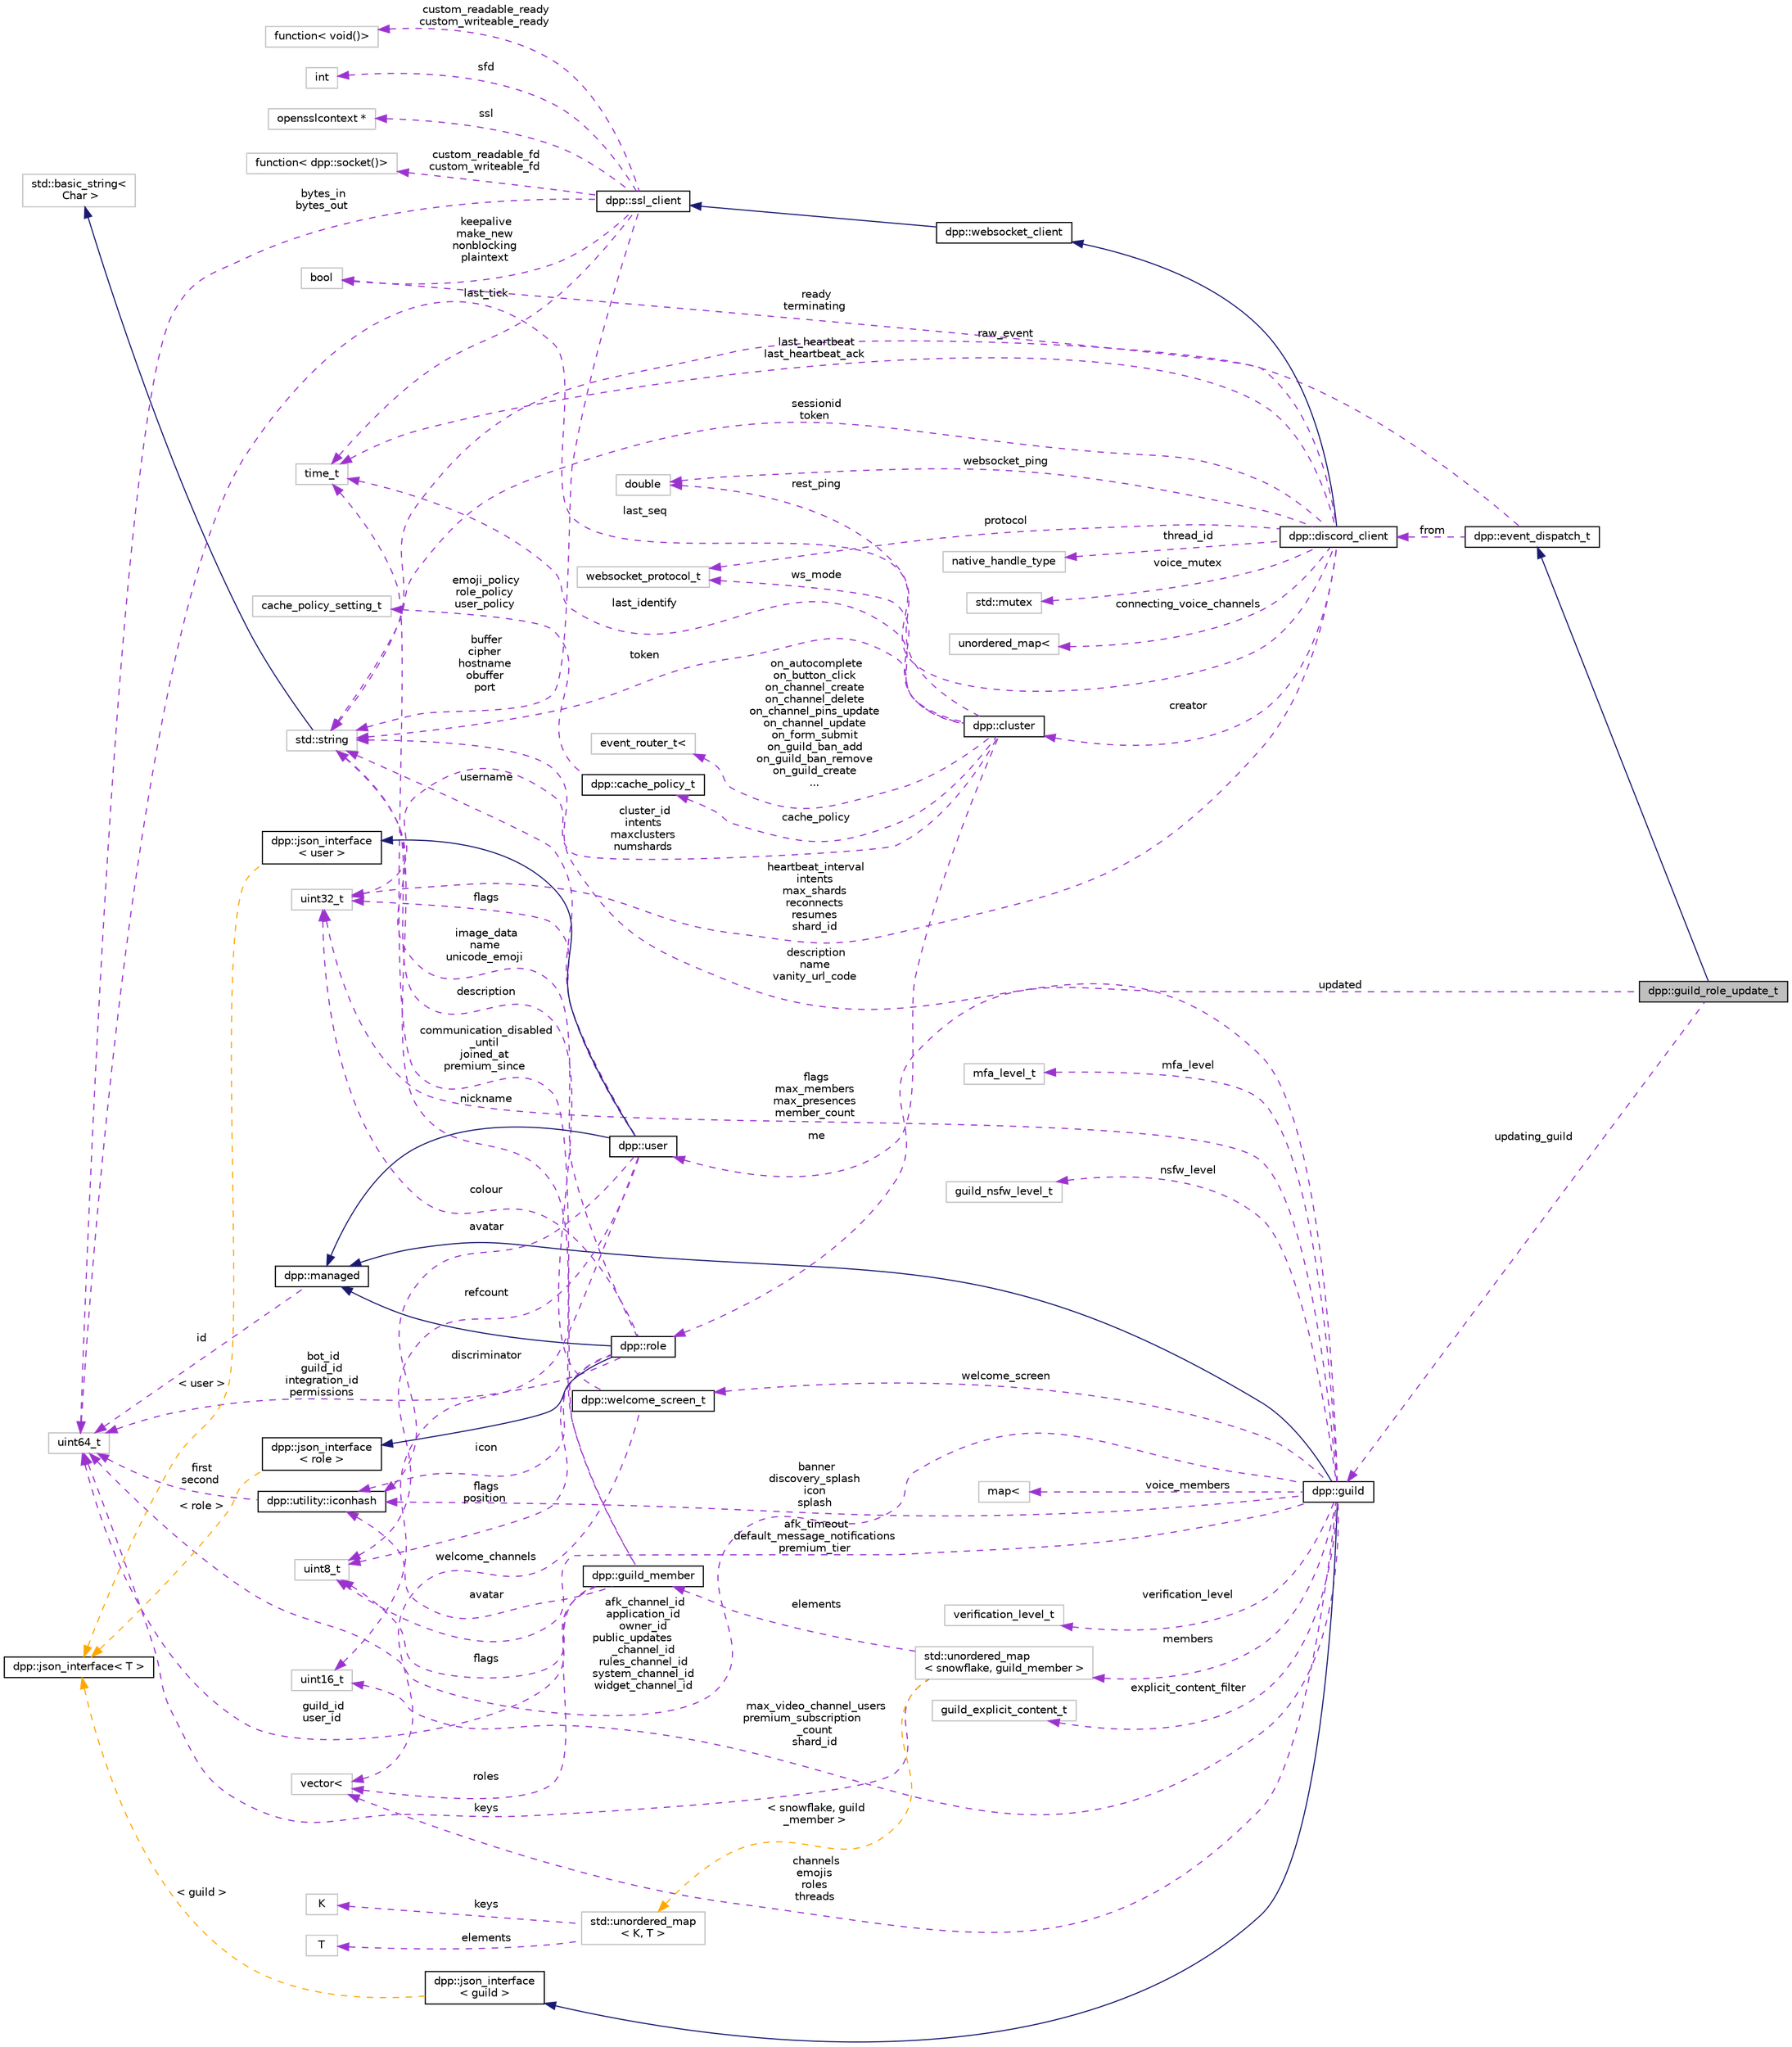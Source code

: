 digraph "dpp::guild_role_update_t"
{
 // INTERACTIVE_SVG=YES
 // LATEX_PDF_SIZE
  bgcolor="transparent";
  edge [fontname="Helvetica",fontsize="10",labelfontname="Helvetica",labelfontsize="10"];
  node [fontname="Helvetica",fontsize="10",shape=record];
  rankdir="LR";
  Node1 [label="dpp::guild_role_update_t",height=0.2,width=0.4,color="black", fillcolor="grey75", style="filled", fontcolor="black",tooltip="Guild role update."];
  Node2 -> Node1 [dir="back",color="midnightblue",fontsize="10",style="solid",fontname="Helvetica"];
  Node2 [label="dpp::event_dispatch_t",height=0.2,width=0.4,color="black",URL="$structdpp_1_1event__dispatch__t.html",tooltip="Base event parameter struct. Each event you receive from the library will have its parameter derived ..."];
  Node3 -> Node2 [dir="back",color="darkorchid3",fontsize="10",style="dashed",label=" raw_event" ,fontname="Helvetica"];
  Node3 [label="std::string",height=0.2,width=0.4,color="grey75",tooltip=" "];
  Node4 -> Node3 [dir="back",color="midnightblue",fontsize="10",style="solid",fontname="Helvetica"];
  Node4 [label="std::basic_string\<\l Char \>",height=0.2,width=0.4,color="grey75",tooltip=" "];
  Node5 -> Node2 [dir="back",color="darkorchid3",fontsize="10",style="dashed",label=" from" ,fontname="Helvetica"];
  Node5 [label="dpp::discord_client",height=0.2,width=0.4,color="black",URL="$classdpp_1_1discord__client.html",tooltip="Implements a discord client. Each discord_client connects to one shard and derives from a websocket c..."];
  Node6 -> Node5 [dir="back",color="midnightblue",fontsize="10",style="solid",fontname="Helvetica"];
  Node6 [label="dpp::websocket_client",height=0.2,width=0.4,color="black",URL="$classdpp_1_1websocket__client.html",tooltip="Implements a websocket client based on the SSL client."];
  Node7 -> Node6 [dir="back",color="midnightblue",fontsize="10",style="solid",fontname="Helvetica"];
  Node7 [label="dpp::ssl_client",height=0.2,width=0.4,color="black",URL="$classdpp_1_1ssl__client.html",tooltip="Implements a simple non-blocking SSL stream client."];
  Node3 -> Node7 [dir="back",color="darkorchid3",fontsize="10",style="dashed",label=" buffer\ncipher\nhostname\nobuffer\nport" ,fontname="Helvetica"];
  Node8 -> Node7 [dir="back",color="darkorchid3",fontsize="10",style="dashed",label=" keepalive\nmake_new\nnonblocking\nplaintext" ,fontname="Helvetica"];
  Node8 [label="bool",height=0.2,width=0.4,color="grey75",tooltip=" "];
  Node9 -> Node7 [dir="back",color="darkorchid3",fontsize="10",style="dashed",label=" sfd" ,fontname="Helvetica"];
  Node9 [label="int",height=0.2,width=0.4,color="grey75",tooltip=" "];
  Node10 -> Node7 [dir="back",color="darkorchid3",fontsize="10",style="dashed",label=" ssl" ,fontname="Helvetica"];
  Node10 [label="opensslcontext *",height=0.2,width=0.4,color="grey75",tooltip=" "];
  Node11 -> Node7 [dir="back",color="darkorchid3",fontsize="10",style="dashed",label=" last_tick" ,fontname="Helvetica"];
  Node11 [label="time_t",height=0.2,width=0.4,color="grey75",tooltip=" "];
  Node12 -> Node7 [dir="back",color="darkorchid3",fontsize="10",style="dashed",label=" bytes_in\nbytes_out" ,fontname="Helvetica"];
  Node12 [label="uint64_t",height=0.2,width=0.4,color="grey75",tooltip=" "];
  Node13 -> Node7 [dir="back",color="darkorchid3",fontsize="10",style="dashed",label=" custom_readable_fd\ncustom_writeable_fd" ,fontname="Helvetica"];
  Node13 [label="function\< dpp::socket()\>",height=0.2,width=0.4,color="grey75",tooltip=" "];
  Node14 -> Node7 [dir="back",color="darkorchid3",fontsize="10",style="dashed",label=" custom_readable_ready\ncustom_writeable_ready" ,fontname="Helvetica"];
  Node14 [label="function\< void()\>",height=0.2,width=0.4,color="grey75",tooltip=" "];
  Node8 -> Node5 [dir="back",color="darkorchid3",fontsize="10",style="dashed",label=" ready\nterminating" ,fontname="Helvetica"];
  Node15 -> Node5 [dir="back",color="darkorchid3",fontsize="10",style="dashed",label=" creator" ,fontname="Helvetica"];
  Node15 [label="dpp::cluster",height=0.2,width=0.4,color="black",URL="$classdpp_1_1cluster.html",tooltip="The cluster class represents a group of shards and a command queue for sending and receiving commands..."];
  Node3 -> Node15 [dir="back",color="darkorchid3",fontsize="10",style="dashed",label=" token" ,fontname="Helvetica"];
  Node11 -> Node15 [dir="back",color="darkorchid3",fontsize="10",style="dashed",label=" last_identify" ,fontname="Helvetica"];
  Node16 -> Node15 [dir="back",color="darkorchid3",fontsize="10",style="dashed",label=" cluster_id\nintents\nmaxclusters\nnumshards" ,fontname="Helvetica"];
  Node16 [label="uint32_t",height=0.2,width=0.4,color="grey75",tooltip=" "];
  Node17 -> Node15 [dir="back",color="darkorchid3",fontsize="10",style="dashed",label=" rest_ping" ,fontname="Helvetica"];
  Node17 [label="double",height=0.2,width=0.4,color="grey75",tooltip=" "];
  Node18 -> Node15 [dir="back",color="darkorchid3",fontsize="10",style="dashed",label=" me" ,fontname="Helvetica"];
  Node18 [label="dpp::user",height=0.2,width=0.4,color="black",URL="$classdpp_1_1user.html",tooltip="Represents a user on discord. May or may not be a member of a dpp::guild."];
  Node19 -> Node18 [dir="back",color="midnightblue",fontsize="10",style="solid",fontname="Helvetica"];
  Node19 [label="dpp::managed",height=0.2,width=0.4,color="black",URL="$classdpp_1_1managed.html",tooltip="The managed class is the base class for various types that can be stored in a cache that are identifi..."];
  Node12 -> Node19 [dir="back",color="darkorchid3",fontsize="10",style="dashed",label=" id" ,fontname="Helvetica"];
  Node20 -> Node18 [dir="back",color="midnightblue",fontsize="10",style="solid",fontname="Helvetica"];
  Node20 [label="dpp::json_interface\l\< user \>",height=0.2,width=0.4,color="black",URL="$structdpp_1_1json__interface.html",tooltip=" "];
  Node21 -> Node20 [dir="back",color="orange",fontsize="10",style="dashed",label=" \< user \>" ,fontname="Helvetica"];
  Node21 [label="dpp::json_interface\< T \>",height=0.2,width=0.4,color="black",URL="$structdpp_1_1json__interface.html",tooltip="Represents an interface for an object that can optionally implement functions for converting to and f..."];
  Node3 -> Node18 [dir="back",color="darkorchid3",fontsize="10",style="dashed",label=" username" ,fontname="Helvetica"];
  Node22 -> Node18 [dir="back",color="darkorchid3",fontsize="10",style="dashed",label=" avatar" ,fontname="Helvetica"];
  Node22 [label="dpp::utility::iconhash",height=0.2,width=0.4,color="black",URL="$structdpp_1_1utility_1_1iconhash.html",tooltip="Store a 128 bit icon hash (profile picture, server icon etc) as a 128 bit binary value made of two ui..."];
  Node12 -> Node22 [dir="back",color="darkorchid3",fontsize="10",style="dashed",label=" first\nsecond" ,fontname="Helvetica"];
  Node16 -> Node18 [dir="back",color="darkorchid3",fontsize="10",style="dashed",label=" flags" ,fontname="Helvetica"];
  Node23 -> Node18 [dir="back",color="darkorchid3",fontsize="10",style="dashed",label=" discriminator" ,fontname="Helvetica"];
  Node23 [label="uint16_t",height=0.2,width=0.4,color="grey75",tooltip=" "];
  Node24 -> Node18 [dir="back",color="darkorchid3",fontsize="10",style="dashed",label=" refcount" ,fontname="Helvetica"];
  Node24 [label="uint8_t",height=0.2,width=0.4,color="grey75",tooltip=" "];
  Node25 -> Node15 [dir="back",color="darkorchid3",fontsize="10",style="dashed",label=" cache_policy" ,fontname="Helvetica"];
  Node25 [label="dpp::cache_policy_t",height=0.2,width=0.4,color="black",URL="$structdpp_1_1cache__policy__t.html",tooltip="Represents the caching policy of the cluster."];
  Node26 -> Node25 [dir="back",color="darkorchid3",fontsize="10",style="dashed",label=" emoji_policy\nrole_policy\nuser_policy" ,fontname="Helvetica"];
  Node26 [label="cache_policy_setting_t",height=0.2,width=0.4,color="grey75",tooltip=" "];
  Node27 -> Node15 [dir="back",color="darkorchid3",fontsize="10",style="dashed",label=" ws_mode" ,fontname="Helvetica"];
  Node27 [label="websocket_protocol_t",height=0.2,width=0.4,color="grey75",tooltip=" "];
  Node28 -> Node15 [dir="back",color="darkorchid3",fontsize="10",style="dashed",label=" on_autocomplete\non_button_click\non_channel_create\non_channel_delete\non_channel_pins_update\non_channel_update\non_form_submit\non_guild_ban_add\non_guild_ban_remove\non_guild_create\n..." ,fontname="Helvetica"];
  Node28 [label="event_router_t\<",height=0.2,width=0.4,color="grey75",tooltip=" "];
  Node16 -> Node5 [dir="back",color="darkorchid3",fontsize="10",style="dashed",label=" heartbeat_interval\nintents\nmax_shards\nreconnects\nresumes\nshard_id" ,fontname="Helvetica"];
  Node11 -> Node5 [dir="back",color="darkorchid3",fontsize="10",style="dashed",label=" last_heartbeat\nlast_heartbeat_ack" ,fontname="Helvetica"];
  Node29 -> Node5 [dir="back",color="darkorchid3",fontsize="10",style="dashed",label=" thread_id" ,fontname="Helvetica"];
  Node29 [label="native_handle_type",height=0.2,width=0.4,color="grey75",tooltip=" "];
  Node12 -> Node5 [dir="back",color="darkorchid3",fontsize="10",style="dashed",label=" last_seq" ,fontname="Helvetica"];
  Node3 -> Node5 [dir="back",color="darkorchid3",fontsize="10",style="dashed",label=" sessionid\ntoken" ,fontname="Helvetica"];
  Node30 -> Node5 [dir="back",color="darkorchid3",fontsize="10",style="dashed",label=" voice_mutex" ,fontname="Helvetica"];
  Node30 [label="std::mutex",height=0.2,width=0.4,color="grey75",tooltip=" "];
  Node17 -> Node5 [dir="back",color="darkorchid3",fontsize="10",style="dashed",label=" websocket_ping" ,fontname="Helvetica"];
  Node27 -> Node5 [dir="back",color="darkorchid3",fontsize="10",style="dashed",label=" protocol" ,fontname="Helvetica"];
  Node31 -> Node5 [dir="back",color="darkorchid3",fontsize="10",style="dashed",label=" connecting_voice_channels" ,fontname="Helvetica"];
  Node31 [label="unordered_map\<",height=0.2,width=0.4,color="grey75",tooltip=" "];
  Node32 -> Node1 [dir="back",color="darkorchid3",fontsize="10",style="dashed",label=" updating_guild" ,fontname="Helvetica"];
  Node32 [label="dpp::guild",height=0.2,width=0.4,color="black",URL="$classdpp_1_1guild.html",tooltip="Represents a guild on Discord (AKA a server)"];
  Node19 -> Node32 [dir="back",color="midnightblue",fontsize="10",style="solid",fontname="Helvetica"];
  Node33 -> Node32 [dir="back",color="midnightblue",fontsize="10",style="solid",fontname="Helvetica"];
  Node33 [label="dpp::json_interface\l\< guild \>",height=0.2,width=0.4,color="black",URL="$structdpp_1_1json__interface.html",tooltip=" "];
  Node21 -> Node33 [dir="back",color="orange",fontsize="10",style="dashed",label=" \< guild \>" ,fontname="Helvetica"];
  Node3 -> Node32 [dir="back",color="darkorchid3",fontsize="10",style="dashed",label=" description\nname\nvanity_url_code" ,fontname="Helvetica"];
  Node34 -> Node32 [dir="back",color="darkorchid3",fontsize="10",style="dashed",label=" channels\nemojis\nroles\nthreads" ,fontname="Helvetica"];
  Node34 [label="vector\<",height=0.2,width=0.4,color="grey75",tooltip=" "];
  Node35 -> Node32 [dir="back",color="darkorchid3",fontsize="10",style="dashed",label=" voice_members" ,fontname="Helvetica"];
  Node35 [label="map\<",height=0.2,width=0.4,color="grey75",tooltip=" "];
  Node36 -> Node32 [dir="back",color="darkorchid3",fontsize="10",style="dashed",label=" members" ,fontname="Helvetica"];
  Node36 [label="std::unordered_map\l\< snowflake, guild_member \>",height=0.2,width=0.4,color="grey75",tooltip=" "];
  Node12 -> Node36 [dir="back",color="darkorchid3",fontsize="10",style="dashed",label=" keys" ,fontname="Helvetica"];
  Node37 -> Node36 [dir="back",color="darkorchid3",fontsize="10",style="dashed",label=" elements" ,fontname="Helvetica"];
  Node37 [label="dpp::guild_member",height=0.2,width=0.4,color="black",URL="$classdpp_1_1guild__member.html",tooltip="Represents dpp::user membership upon a dpp::guild. This contains the user's nickname,..."];
  Node3 -> Node37 [dir="back",color="darkorchid3",fontsize="10",style="dashed",label=" nickname" ,fontname="Helvetica"];
  Node34 -> Node37 [dir="back",color="darkorchid3",fontsize="10",style="dashed",label=" roles" ,fontname="Helvetica"];
  Node12 -> Node37 [dir="back",color="darkorchid3",fontsize="10",style="dashed",label=" guild_id\nuser_id" ,fontname="Helvetica"];
  Node22 -> Node37 [dir="back",color="darkorchid3",fontsize="10",style="dashed",label=" avatar" ,fontname="Helvetica"];
  Node11 -> Node37 [dir="back",color="darkorchid3",fontsize="10",style="dashed",label=" communication_disabled\l_until\njoined_at\npremium_since" ,fontname="Helvetica"];
  Node24 -> Node37 [dir="back",color="darkorchid3",fontsize="10",style="dashed",label=" flags" ,fontname="Helvetica"];
  Node38 -> Node36 [dir="back",color="orange",fontsize="10",style="dashed",label=" \< snowflake, guild\l_member \>" ,fontname="Helvetica"];
  Node38 [label="std::unordered_map\l\< K, T \>",height=0.2,width=0.4,color="grey75",tooltip=" "];
  Node39 -> Node38 [dir="back",color="darkorchid3",fontsize="10",style="dashed",label=" keys" ,fontname="Helvetica"];
  Node39 [label="K",height=0.2,width=0.4,color="grey75",tooltip=" "];
  Node40 -> Node38 [dir="back",color="darkorchid3",fontsize="10",style="dashed",label=" elements" ,fontname="Helvetica"];
  Node40 [label="T",height=0.2,width=0.4,color="grey75",tooltip=" "];
  Node41 -> Node32 [dir="back",color="darkorchid3",fontsize="10",style="dashed",label=" welcome_screen" ,fontname="Helvetica"];
  Node41 [label="dpp::welcome_screen_t",height=0.2,width=0.4,color="black",URL="$structdpp_1_1welcome__screen__t.html",tooltip="Defines a server's welcome screen."];
  Node3 -> Node41 [dir="back",color="darkorchid3",fontsize="10",style="dashed",label=" description" ,fontname="Helvetica"];
  Node34 -> Node41 [dir="back",color="darkorchid3",fontsize="10",style="dashed",label=" welcome_channels" ,fontname="Helvetica"];
  Node22 -> Node32 [dir="back",color="darkorchid3",fontsize="10",style="dashed",label=" banner\ndiscovery_splash\nicon\nsplash" ,fontname="Helvetica"];
  Node12 -> Node32 [dir="back",color="darkorchid3",fontsize="10",style="dashed",label=" afk_channel_id\napplication_id\nowner_id\npublic_updates\l_channel_id\nrules_channel_id\nsystem_channel_id\nwidget_channel_id" ,fontname="Helvetica"];
  Node16 -> Node32 [dir="back",color="darkorchid3",fontsize="10",style="dashed",label=" flags\nmax_members\nmax_presences\nmember_count" ,fontname="Helvetica"];
  Node23 -> Node32 [dir="back",color="darkorchid3",fontsize="10",style="dashed",label=" max_video_channel_users\npremium_subscription\l_count\nshard_id" ,fontname="Helvetica"];
  Node24 -> Node32 [dir="back",color="darkorchid3",fontsize="10",style="dashed",label=" afk_timeout\ndefault_message_notifications\npremium_tier" ,fontname="Helvetica"];
  Node42 -> Node32 [dir="back",color="darkorchid3",fontsize="10",style="dashed",label=" verification_level" ,fontname="Helvetica"];
  Node42 [label="verification_level_t",height=0.2,width=0.4,color="grey75",tooltip=" "];
  Node43 -> Node32 [dir="back",color="darkorchid3",fontsize="10",style="dashed",label=" explicit_content_filter" ,fontname="Helvetica"];
  Node43 [label="guild_explicit_content_t",height=0.2,width=0.4,color="grey75",tooltip=" "];
  Node44 -> Node32 [dir="back",color="darkorchid3",fontsize="10",style="dashed",label=" mfa_level" ,fontname="Helvetica"];
  Node44 [label="mfa_level_t",height=0.2,width=0.4,color="grey75",tooltip=" "];
  Node45 -> Node32 [dir="back",color="darkorchid3",fontsize="10",style="dashed",label=" nsfw_level" ,fontname="Helvetica"];
  Node45 [label="guild_nsfw_level_t",height=0.2,width=0.4,color="grey75",tooltip=" "];
  Node46 -> Node1 [dir="back",color="darkorchid3",fontsize="10",style="dashed",label=" updated" ,fontname="Helvetica"];
  Node46 [label="dpp::role",height=0.2,width=0.4,color="black",URL="$classdpp_1_1role.html",tooltip="Represents a role within a dpp::guild. Roles are combined via logical OR of the permission bitmasks,..."];
  Node19 -> Node46 [dir="back",color="midnightblue",fontsize="10",style="solid",fontname="Helvetica"];
  Node47 -> Node46 [dir="back",color="midnightblue",fontsize="10",style="solid",fontname="Helvetica"];
  Node47 [label="dpp::json_interface\l\< role \>",height=0.2,width=0.4,color="black",URL="$structdpp_1_1json__interface.html",tooltip=" "];
  Node21 -> Node47 [dir="back",color="orange",fontsize="10",style="dashed",label=" \< role \>" ,fontname="Helvetica"];
  Node3 -> Node46 [dir="back",color="darkorchid3",fontsize="10",style="dashed",label=" image_data\nname\nunicode_emoji" ,fontname="Helvetica"];
  Node12 -> Node46 [dir="back",color="darkorchid3",fontsize="10",style="dashed",label=" bot_id\nguild_id\nintegration_id\npermissions" ,fontname="Helvetica"];
  Node16 -> Node46 [dir="back",color="darkorchid3",fontsize="10",style="dashed",label=" colour" ,fontname="Helvetica"];
  Node24 -> Node46 [dir="back",color="darkorchid3",fontsize="10",style="dashed",label=" flags\nposition" ,fontname="Helvetica"];
  Node22 -> Node46 [dir="back",color="darkorchid3",fontsize="10",style="dashed",label=" icon" ,fontname="Helvetica"];
}
